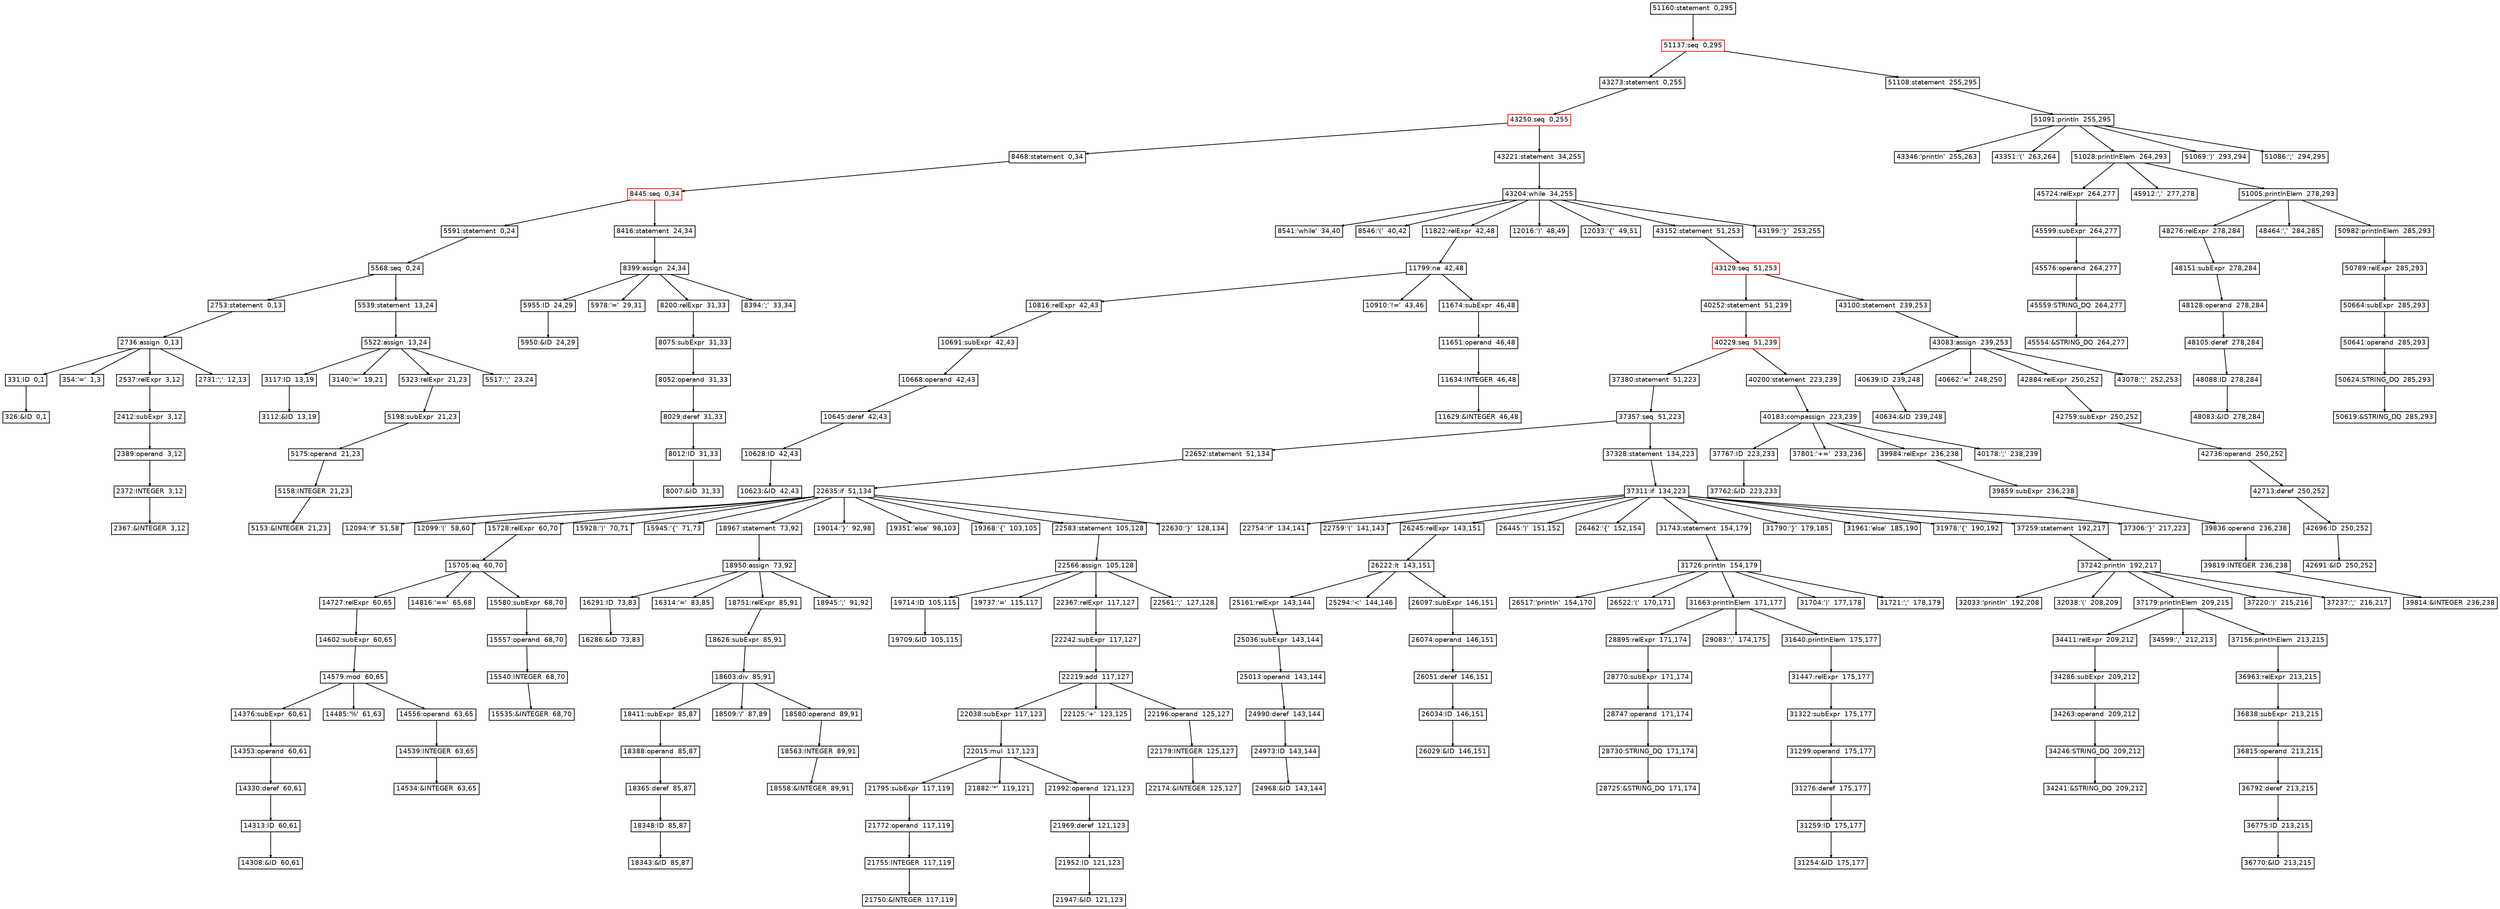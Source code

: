 digraph "Graph from GLL parser"{
graph[ordering=out]
node[fontname=Helvetica fontsize=9 shape=box height=0 width=0 margin=0.04]
edge[arrowsize=0.3]
"51160:statement  0,295"[]
"51160:statement  0,295"->"51137:seq  0,295" []
"51137:seq  0,295"[ color=red]
"51137:seq  0,295"->"43273:statement  0,255" []
"43273:statement  0,255"[]
"43273:statement  0,255"->"43250:seq  0,255" []
"43250:seq  0,255"[ color=red]
"43250:seq  0,255"->"8468:statement  0,34" []
"8468:statement  0,34"[]
"8468:statement  0,34"->"8445:seq  0,34" []
"8445:seq  0,34"[ color=red]
"8445:seq  0,34"->"5591:statement  0,24" []
"5591:statement  0,24"[]
"5591:statement  0,24"->"5568:seq  0,24" []
"5568:seq  0,24"[]
"5568:seq  0,24"->"2753:statement  0,13" []
"2753:statement  0,13"[]
"2753:statement  0,13"->"2736:assign  0,13" []
"2736:assign  0,13"[]
"2736:assign  0,13"->"331:ID  0,1" []
"331:ID  0,1"[]
"331:ID  0,1"->"326:&ID  0,1" []
"326:&ID  0,1"[]
"2736:assign  0,13"->"354:'='  1,3" []
"354:'='  1,3"[]
"2736:assign  0,13"->"2537:relExpr  3,12" []
"2537:relExpr  3,12"[]
"2537:relExpr  3,12"->"2412:subExpr  3,12" []
"2412:subExpr  3,12"[]
"2412:subExpr  3,12"->"2389:operand  3,12" []
"2389:operand  3,12"[]
"2389:operand  3,12"->"2372:INTEGER  3,12" []
"2372:INTEGER  3,12"[]
"2372:INTEGER  3,12"->"2367:&INTEGER  3,12" []
"2367:&INTEGER  3,12"[]
"2736:assign  0,13"->"2731:';'  12,13" []
"2731:';'  12,13"[]
"5568:seq  0,24"->"5539:statement  13,24" []
"5539:statement  13,24"[]
"5539:statement  13,24"->"5522:assign  13,24" []
"5522:assign  13,24"[]
"5522:assign  13,24"->"3117:ID  13,19" []
"3117:ID  13,19"[]
"3117:ID  13,19"->"3112:&ID  13,19" []
"3112:&ID  13,19"[]
"5522:assign  13,24"->"3140:'='  19,21" []
"3140:'='  19,21"[]
"5522:assign  13,24"->"5323:relExpr  21,23" []
"5323:relExpr  21,23"[]
"5323:relExpr  21,23"->"5198:subExpr  21,23" []
"5198:subExpr  21,23"[]
"5198:subExpr  21,23"->"5175:operand  21,23" []
"5175:operand  21,23"[]
"5175:operand  21,23"->"5158:INTEGER  21,23" []
"5158:INTEGER  21,23"[]
"5158:INTEGER  21,23"->"5153:&INTEGER  21,23" []
"5153:&INTEGER  21,23"[]
"5522:assign  13,24"->"5517:';'  23,24" []
"5517:';'  23,24"[]
"8445:seq  0,34"->"8416:statement  24,34" []
"8416:statement  24,34"[]
"8416:statement  24,34"->"8399:assign  24,34" []
"8399:assign  24,34"[]
"8399:assign  24,34"->"5955:ID  24,29" []
"5955:ID  24,29"[]
"5955:ID  24,29"->"5950:&ID  24,29" []
"5950:&ID  24,29"[]
"8399:assign  24,34"->"5978:'='  29,31" []
"5978:'='  29,31"[]
"8399:assign  24,34"->"8200:relExpr  31,33" []
"8200:relExpr  31,33"[]
"8200:relExpr  31,33"->"8075:subExpr  31,33" []
"8075:subExpr  31,33"[]
"8075:subExpr  31,33"->"8052:operand  31,33" []
"8052:operand  31,33"[]
"8052:operand  31,33"->"8029:deref  31,33" []
"8029:deref  31,33"[]
"8029:deref  31,33"->"8012:ID  31,33" []
"8012:ID  31,33"[]
"8012:ID  31,33"->"8007:&ID  31,33" []
"8007:&ID  31,33"[]
"8399:assign  24,34"->"8394:';'  33,34" []
"8394:';'  33,34"[]
"43250:seq  0,255"->"43221:statement  34,255" []
"43221:statement  34,255"[]
"43221:statement  34,255"->"43204:while  34,255" []
"43204:while  34,255"[]
"43204:while  34,255"->"8541:'while'  34,40" []
"8541:'while'  34,40"[]
"43204:while  34,255"->"8546:'('  40,42" []
"8546:'('  40,42"[]
"43204:while  34,255"->"11822:relExpr  42,48" []
"11822:relExpr  42,48"[]
"11822:relExpr  42,48"->"11799:ne  42,48" []
"11799:ne  42,48"[]
"11799:ne  42,48"->"10816:relExpr  42,43" []
"10816:relExpr  42,43"[]
"10816:relExpr  42,43"->"10691:subExpr  42,43" []
"10691:subExpr  42,43"[]
"10691:subExpr  42,43"->"10668:operand  42,43" []
"10668:operand  42,43"[]
"10668:operand  42,43"->"10645:deref  42,43" []
"10645:deref  42,43"[]
"10645:deref  42,43"->"10628:ID  42,43" []
"10628:ID  42,43"[]
"10628:ID  42,43"->"10623:&ID  42,43" []
"10623:&ID  42,43"[]
"11799:ne  42,48"->"10910:'!='  43,46" []
"10910:'!='  43,46"[]
"11799:ne  42,48"->"11674:subExpr  46,48" []
"11674:subExpr  46,48"[]
"11674:subExpr  46,48"->"11651:operand  46,48" []
"11651:operand  46,48"[]
"11651:operand  46,48"->"11634:INTEGER  46,48" []
"11634:INTEGER  46,48"[]
"11634:INTEGER  46,48"->"11629:&INTEGER  46,48" []
"11629:&INTEGER  46,48"[]
"43204:while  34,255"->"12016:')'  48,49" []
"12016:')'  48,49"[]
"43204:while  34,255"->"12033:'{'  49,51" []
"12033:'{'  49,51"[]
"43204:while  34,255"->"43152:statement  51,253" []
"43152:statement  51,253"[]
"43152:statement  51,253"->"43129:seq  51,253" []
"43129:seq  51,253"[ color=red]
"43129:seq  51,253"->"40252:statement  51,239" []
"40252:statement  51,239"[]
"40252:statement  51,239"->"40229:seq  51,239" []
"40229:seq  51,239"[ color=red]
"40229:seq  51,239"->"37380:statement  51,223" []
"37380:statement  51,223"[]
"37380:statement  51,223"->"37357:seq  51,223" []
"37357:seq  51,223"[]
"37357:seq  51,223"->"22652:statement  51,134" []
"22652:statement  51,134"[]
"22652:statement  51,134"->"22635:if  51,134" []
"22635:if  51,134"[]
"22635:if  51,134"->"12094:'if'  51,58" []
"12094:'if'  51,58"[]
"22635:if  51,134"->"12099:'('  58,60" []
"12099:'('  58,60"[]
"22635:if  51,134"->"15728:relExpr  60,70" []
"15728:relExpr  60,70"[]
"15728:relExpr  60,70"->"15705:eq  60,70" []
"15705:eq  60,70"[]
"15705:eq  60,70"->"14727:relExpr  60,65" []
"14727:relExpr  60,65"[]
"14727:relExpr  60,65"->"14602:subExpr  60,65" []
"14602:subExpr  60,65"[]
"14602:subExpr  60,65"->"14579:mod  60,65" []
"14579:mod  60,65"[]
"14579:mod  60,65"->"14376:subExpr  60,61" []
"14376:subExpr  60,61"[]
"14376:subExpr  60,61"->"14353:operand  60,61" []
"14353:operand  60,61"[]
"14353:operand  60,61"->"14330:deref  60,61" []
"14330:deref  60,61"[]
"14330:deref  60,61"->"14313:ID  60,61" []
"14313:ID  60,61"[]
"14313:ID  60,61"->"14308:&ID  60,61" []
"14308:&ID  60,61"[]
"14579:mod  60,65"->"14485:'%'  61,63" []
"14485:'%'  61,63"[]
"14579:mod  60,65"->"14556:operand  63,65" []
"14556:operand  63,65"[]
"14556:operand  63,65"->"14539:INTEGER  63,65" []
"14539:INTEGER  63,65"[]
"14539:INTEGER  63,65"->"14534:&INTEGER  63,65" []
"14534:&INTEGER  63,65"[]
"15705:eq  60,70"->"14816:'=='  65,68" []
"14816:'=='  65,68"[]
"15705:eq  60,70"->"15580:subExpr  68,70" []
"15580:subExpr  68,70"[]
"15580:subExpr  68,70"->"15557:operand  68,70" []
"15557:operand  68,70"[]
"15557:operand  68,70"->"15540:INTEGER  68,70" []
"15540:INTEGER  68,70"[]
"15540:INTEGER  68,70"->"15535:&INTEGER  68,70" []
"15535:&INTEGER  68,70"[]
"22635:if  51,134"->"15928:')'  70,71" []
"15928:')'  70,71"[]
"22635:if  51,134"->"15945:'{'  71,73" []
"15945:'{'  71,73"[]
"22635:if  51,134"->"18967:statement  73,92" []
"18967:statement  73,92"[]
"18967:statement  73,92"->"18950:assign  73,92" []
"18950:assign  73,92"[]
"18950:assign  73,92"->"16291:ID  73,83" []
"16291:ID  73,83"[]
"16291:ID  73,83"->"16286:&ID  73,83" []
"16286:&ID  73,83"[]
"18950:assign  73,92"->"16314:'='  83,85" []
"16314:'='  83,85"[]
"18950:assign  73,92"->"18751:relExpr  85,91" []
"18751:relExpr  85,91"[]
"18751:relExpr  85,91"->"18626:subExpr  85,91" []
"18626:subExpr  85,91"[]
"18626:subExpr  85,91"->"18603:div  85,91" []
"18603:div  85,91"[]
"18603:div  85,91"->"18411:subExpr  85,87" []
"18411:subExpr  85,87"[]
"18411:subExpr  85,87"->"18388:operand  85,87" []
"18388:operand  85,87"[]
"18388:operand  85,87"->"18365:deref  85,87" []
"18365:deref  85,87"[]
"18365:deref  85,87"->"18348:ID  85,87" []
"18348:ID  85,87"[]
"18348:ID  85,87"->"18343:&ID  85,87" []
"18343:&ID  85,87"[]
"18603:div  85,91"->"18509:'/'  87,89" []
"18509:'/'  87,89"[]
"18603:div  85,91"->"18580:operand  89,91" []
"18580:operand  89,91"[]
"18580:operand  89,91"->"18563:INTEGER  89,91" []
"18563:INTEGER  89,91"[]
"18563:INTEGER  89,91"->"18558:&INTEGER  89,91" []
"18558:&INTEGER  89,91"[]
"18950:assign  73,92"->"18945:';'  91,92" []
"18945:';'  91,92"[]
"22635:if  51,134"->"19014:'}'  92,98" []
"19014:'}'  92,98"[]
"22635:if  51,134"->"19351:'else'  98,103" []
"19351:'else'  98,103"[]
"22635:if  51,134"->"19368:'{'  103,105" []
"19368:'{'  103,105"[]
"22635:if  51,134"->"22583:statement  105,128" []
"22583:statement  105,128"[]
"22583:statement  105,128"->"22566:assign  105,128" []
"22566:assign  105,128"[]
"22566:assign  105,128"->"19714:ID  105,115" []
"19714:ID  105,115"[]
"19714:ID  105,115"->"19709:&ID  105,115" []
"19709:&ID  105,115"[]
"22566:assign  105,128"->"19737:'='  115,117" []
"19737:'='  115,117"[]
"22566:assign  105,128"->"22367:relExpr  117,127" []
"22367:relExpr  117,127"[]
"22367:relExpr  117,127"->"22242:subExpr  117,127" []
"22242:subExpr  117,127"[]
"22242:subExpr  117,127"->"22219:add  117,127" []
"22219:add  117,127"[]
"22219:add  117,127"->"22038:subExpr  117,123" []
"22038:subExpr  117,123"[]
"22038:subExpr  117,123"->"22015:mul  117,123" []
"22015:mul  117,123"[]
"22015:mul  117,123"->"21795:subExpr  117,119" []
"21795:subExpr  117,119"[]
"21795:subExpr  117,119"->"21772:operand  117,119" []
"21772:operand  117,119"[]
"21772:operand  117,119"->"21755:INTEGER  117,119" []
"21755:INTEGER  117,119"[]
"21755:INTEGER  117,119"->"21750:&INTEGER  117,119" []
"21750:&INTEGER  117,119"[]
"22015:mul  117,123"->"21882:'*'  119,121" []
"21882:'*'  119,121"[]
"22015:mul  117,123"->"21992:operand  121,123" []
"21992:operand  121,123"[]
"21992:operand  121,123"->"21969:deref  121,123" []
"21969:deref  121,123"[]
"21969:deref  121,123"->"21952:ID  121,123" []
"21952:ID  121,123"[]
"21952:ID  121,123"->"21947:&ID  121,123" []
"21947:&ID  121,123"[]
"22219:add  117,127"->"22125:'+'  123,125" []
"22125:'+'  123,125"[]
"22219:add  117,127"->"22196:operand  125,127" []
"22196:operand  125,127"[]
"22196:operand  125,127"->"22179:INTEGER  125,127" []
"22179:INTEGER  125,127"[]
"22179:INTEGER  125,127"->"22174:&INTEGER  125,127" []
"22174:&INTEGER  125,127"[]
"22566:assign  105,128"->"22561:';'  127,128" []
"22561:';'  127,128"[]
"22635:if  51,134"->"22630:'}'  128,134" []
"22630:'}'  128,134"[]
"37357:seq  51,223"->"37328:statement  134,223" []
"37328:statement  134,223"[]
"37328:statement  134,223"->"37311:if  134,223" []
"37311:if  134,223"[]
"37311:if  134,223"->"22754:'if'  134,141" []
"22754:'if'  134,141"[]
"37311:if  134,223"->"22759:'('  141,143" []
"22759:'('  141,143"[]
"37311:if  134,223"->"26245:relExpr  143,151" []
"26245:relExpr  143,151"[]
"26245:relExpr  143,151"->"26222:lt  143,151" []
"26222:lt  143,151"[]
"26222:lt  143,151"->"25161:relExpr  143,144" []
"25161:relExpr  143,144"[]
"25161:relExpr  143,144"->"25036:subExpr  143,144" []
"25036:subExpr  143,144"[]
"25036:subExpr  143,144"->"25013:operand  143,144" []
"25013:operand  143,144"[]
"25013:operand  143,144"->"24990:deref  143,144" []
"24990:deref  143,144"[]
"24990:deref  143,144"->"24973:ID  143,144" []
"24973:ID  143,144"[]
"24973:ID  143,144"->"24968:&ID  143,144" []
"24968:&ID  143,144"[]
"26222:lt  143,151"->"25294:'<'  144,146" []
"25294:'<'  144,146"[]
"26222:lt  143,151"->"26097:subExpr  146,151" []
"26097:subExpr  146,151"[]
"26097:subExpr  146,151"->"26074:operand  146,151" []
"26074:operand  146,151"[]
"26074:operand  146,151"->"26051:deref  146,151" []
"26051:deref  146,151"[]
"26051:deref  146,151"->"26034:ID  146,151" []
"26034:ID  146,151"[]
"26034:ID  146,151"->"26029:&ID  146,151" []
"26029:&ID  146,151"[]
"37311:if  134,223"->"26445:')'  151,152" []
"26445:')'  151,152"[]
"37311:if  134,223"->"26462:'{'  152,154" []
"26462:'{'  152,154"[]
"37311:if  134,223"->"31743:statement  154,179" []
"31743:statement  154,179"[]
"31743:statement  154,179"->"31726:println  154,179" []
"31726:println  154,179"[]
"31726:println  154,179"->"26517:'println'  154,170" []
"26517:'println'  154,170"[]
"31726:println  154,179"->"26522:'('  170,171" []
"26522:'('  170,171"[]
"31726:println  154,179"->"31663:printlnElem  171,177" []
"31663:printlnElem  171,177"[]
"31663:printlnElem  171,177"->"28895:relExpr  171,174" []
"28895:relExpr  171,174"[]
"28895:relExpr  171,174"->"28770:subExpr  171,174" []
"28770:subExpr  171,174"[]
"28770:subExpr  171,174"->"28747:operand  171,174" []
"28747:operand  171,174"[]
"28747:operand  171,174"->"28730:STRING_DQ  171,174" []
"28730:STRING_DQ  171,174"[]
"28730:STRING_DQ  171,174"->"28725:&STRING_DQ  171,174" []
"28725:&STRING_DQ  171,174"[]
"31663:printlnElem  171,177"->"29083:','  174,175" []
"29083:','  174,175"[]
"31663:printlnElem  171,177"->"31640:printlnElem  175,177" []
"31640:printlnElem  175,177"[]
"31640:printlnElem  175,177"->"31447:relExpr  175,177" []
"31447:relExpr  175,177"[]
"31447:relExpr  175,177"->"31322:subExpr  175,177" []
"31322:subExpr  175,177"[]
"31322:subExpr  175,177"->"31299:operand  175,177" []
"31299:operand  175,177"[]
"31299:operand  175,177"->"31276:deref  175,177" []
"31276:deref  175,177"[]
"31276:deref  175,177"->"31259:ID  175,177" []
"31259:ID  175,177"[]
"31259:ID  175,177"->"31254:&ID  175,177" []
"31254:&ID  175,177"[]
"31726:println  154,179"->"31704:')'  177,178" []
"31704:')'  177,178"[]
"31726:println  154,179"->"31721:';'  178,179" []
"31721:';'  178,179"[]
"37311:if  134,223"->"31790:'}'  179,185" []
"31790:'}'  179,185"[]
"37311:if  134,223"->"31961:'else'  185,190" []
"31961:'else'  185,190"[]
"37311:if  134,223"->"31978:'{'  190,192" []
"31978:'{'  190,192"[]
"37311:if  134,223"->"37259:statement  192,217" []
"37259:statement  192,217"[]
"37259:statement  192,217"->"37242:println  192,217" []
"37242:println  192,217"[]
"37242:println  192,217"->"32033:'println'  192,208" []
"32033:'println'  192,208"[]
"37242:println  192,217"->"32038:'('  208,209" []
"32038:'('  208,209"[]
"37242:println  192,217"->"37179:printlnElem  209,215" []
"37179:printlnElem  209,215"[]
"37179:printlnElem  209,215"->"34411:relExpr  209,212" []
"34411:relExpr  209,212"[]
"34411:relExpr  209,212"->"34286:subExpr  209,212" []
"34286:subExpr  209,212"[]
"34286:subExpr  209,212"->"34263:operand  209,212" []
"34263:operand  209,212"[]
"34263:operand  209,212"->"34246:STRING_DQ  209,212" []
"34246:STRING_DQ  209,212"[]
"34246:STRING_DQ  209,212"->"34241:&STRING_DQ  209,212" []
"34241:&STRING_DQ  209,212"[]
"37179:printlnElem  209,215"->"34599:','  212,213" []
"34599:','  212,213"[]
"37179:printlnElem  209,215"->"37156:printlnElem  213,215" []
"37156:printlnElem  213,215"[]
"37156:printlnElem  213,215"->"36963:relExpr  213,215" []
"36963:relExpr  213,215"[]
"36963:relExpr  213,215"->"36838:subExpr  213,215" []
"36838:subExpr  213,215"[]
"36838:subExpr  213,215"->"36815:operand  213,215" []
"36815:operand  213,215"[]
"36815:operand  213,215"->"36792:deref  213,215" []
"36792:deref  213,215"[]
"36792:deref  213,215"->"36775:ID  213,215" []
"36775:ID  213,215"[]
"36775:ID  213,215"->"36770:&ID  213,215" []
"36770:&ID  213,215"[]
"37242:println  192,217"->"37220:')'  215,216" []
"37220:')'  215,216"[]
"37242:println  192,217"->"37237:';'  216,217" []
"37237:';'  216,217"[]
"37311:if  134,223"->"37306:'}'  217,223" []
"37306:'}'  217,223"[]
"40229:seq  51,239"->"40200:statement  223,239" []
"40200:statement  223,239"[]
"40200:statement  223,239"->"40183:compassign  223,239" []
"40183:compassign  223,239"[]
"40183:compassign  223,239"->"37767:ID  223,233" []
"37767:ID  223,233"[]
"37767:ID  223,233"->"37762:&ID  223,233" []
"37762:&ID  223,233"[]
"40183:compassign  223,239"->"37801:'+='  233,236" []
"37801:'+='  233,236"[]
"40183:compassign  223,239"->"39984:relExpr  236,238" []
"39984:relExpr  236,238"[]
"39984:relExpr  236,238"->"39859:subExpr  236,238" []
"39859:subExpr  236,238"[]
"39859:subExpr  236,238"->"39836:operand  236,238" []
"39836:operand  236,238"[]
"39836:operand  236,238"->"39819:INTEGER  236,238" []
"39819:INTEGER  236,238"[]
"39819:INTEGER  236,238"->"39814:&INTEGER  236,238" []
"39814:&INTEGER  236,238"[]
"40183:compassign  223,239"->"40178:';'  238,239" []
"40178:';'  238,239"[]
"43129:seq  51,253"->"43100:statement  239,253" []
"43100:statement  239,253"[]
"43100:statement  239,253"->"43083:assign  239,253" []
"43083:assign  239,253"[]
"43083:assign  239,253"->"40639:ID  239,248" []
"40639:ID  239,248"[]
"40639:ID  239,248"->"40634:&ID  239,248" []
"40634:&ID  239,248"[]
"43083:assign  239,253"->"40662:'='  248,250" []
"40662:'='  248,250"[]
"43083:assign  239,253"->"42884:relExpr  250,252" []
"42884:relExpr  250,252"[]
"42884:relExpr  250,252"->"42759:subExpr  250,252" []
"42759:subExpr  250,252"[]
"42759:subExpr  250,252"->"42736:operand  250,252" []
"42736:operand  250,252"[]
"42736:operand  250,252"->"42713:deref  250,252" []
"42713:deref  250,252"[]
"42713:deref  250,252"->"42696:ID  250,252" []
"42696:ID  250,252"[]
"42696:ID  250,252"->"42691:&ID  250,252" []
"42691:&ID  250,252"[]
"43083:assign  239,253"->"43078:';'  252,253" []
"43078:';'  252,253"[]
"43204:while  34,255"->"43199:'}'  253,255" []
"43199:'}'  253,255"[]
"51137:seq  0,295"->"51108:statement  255,295" []
"51108:statement  255,295"[]
"51108:statement  255,295"->"51091:println  255,295" []
"51091:println  255,295"[]
"51091:println  255,295"->"43346:'println'  255,263" []
"43346:'println'  255,263"[]
"51091:println  255,295"->"43351:'('  263,264" []
"43351:'('  263,264"[]
"51091:println  255,295"->"51028:printlnElem  264,293" []
"51028:printlnElem  264,293"[]
"51028:printlnElem  264,293"->"45724:relExpr  264,277" []
"45724:relExpr  264,277"[]
"45724:relExpr  264,277"->"45599:subExpr  264,277" []
"45599:subExpr  264,277"[]
"45599:subExpr  264,277"->"45576:operand  264,277" []
"45576:operand  264,277"[]
"45576:operand  264,277"->"45559:STRING_DQ  264,277" []
"45559:STRING_DQ  264,277"[]
"45559:STRING_DQ  264,277"->"45554:&STRING_DQ  264,277" []
"45554:&STRING_DQ  264,277"[]
"51028:printlnElem  264,293"->"45912:','  277,278" []
"45912:','  277,278"[]
"51028:printlnElem  264,293"->"51005:printlnElem  278,293" []
"51005:printlnElem  278,293"[]
"51005:printlnElem  278,293"->"48276:relExpr  278,284" []
"48276:relExpr  278,284"[]
"48276:relExpr  278,284"->"48151:subExpr  278,284" []
"48151:subExpr  278,284"[]
"48151:subExpr  278,284"->"48128:operand  278,284" []
"48128:operand  278,284"[]
"48128:operand  278,284"->"48105:deref  278,284" []
"48105:deref  278,284"[]
"48105:deref  278,284"->"48088:ID  278,284" []
"48088:ID  278,284"[]
"48088:ID  278,284"->"48083:&ID  278,284" []
"48083:&ID  278,284"[]
"51005:printlnElem  278,293"->"48464:','  284,285" []
"48464:','  284,285"[]
"51005:printlnElem  278,293"->"50982:printlnElem  285,293" []
"50982:printlnElem  285,293"[]
"50982:printlnElem  285,293"->"50789:relExpr  285,293" []
"50789:relExpr  285,293"[]
"50789:relExpr  285,293"->"50664:subExpr  285,293" []
"50664:subExpr  285,293"[]
"50664:subExpr  285,293"->"50641:operand  285,293" []
"50641:operand  285,293"[]
"50641:operand  285,293"->"50624:STRING_DQ  285,293" []
"50624:STRING_DQ  285,293"[]
"50624:STRING_DQ  285,293"->"50619:&STRING_DQ  285,293" []
"50619:&STRING_DQ  285,293"[]
"51091:println  255,295"->"51069:')'  293,294" []
"51069:')'  293,294"[]
"51091:println  255,295"->"51086:';'  294,295" []
"51086:';'  294,295"[]
}
